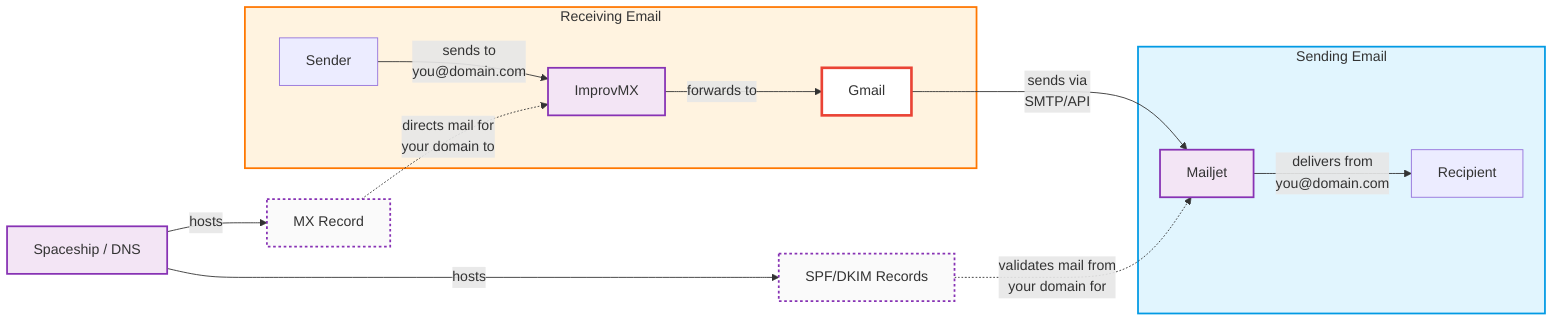 flowchart LR
    %% Foundational DNS Setup
    F[Spaceship / DNS] -- hosts --> G[MX Record]
    F -- hosts --> H[SPF/DKIM Records]

    %% Central Gmail Entity
    A[Gmail]

    %% Receiving Email Flow
    subgraph Incoming[Receiving Email]
        direction LR
        D[Sender] --sends to<br>you@domain.com--> E[ImprovMX]
        E --forwards to --> A
    end

    %% Sending Email Flow
    subgraph Outgoing[Sending Email]
        direction LR
        A --sends via<br>SMTP/API--> B[Mailjet]
        B --delivers from<br>you@domain.com--> C[Recipient]
    end

    %% How DNS is used by services
    G -. directs mail for<br>your domain to .-> E
    H -. validates mail from<br>your domain for .-> B

    %% Modern Color Styling
    classDef sending fill:#e1f5fe,stroke:#029ae4,stroke-width:2px;
    classDef receiving fill:#fff3e0,stroke:#ff7700,stroke-width:2px;
    classDef service fill:#f3e5f5,stroke:#8732b4,stroke-width:2px;
    classDef gmail fill:#ffffff,stroke:#EA4335,stroke-width:3px;
    classDef dnsrecord fill:#fafafa,stroke:#8732b4,stroke-width:2px,stroke-dasharray: 3;

    class Outgoing sending;
    class Incoming receiving;
    class B,E service;
    class F service;
    class G,H dnsrecord;
    class A gmail;